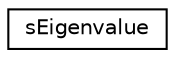 digraph G
{
  edge [fontname="Helvetica",fontsize="10",labelfontname="Helvetica",labelfontsize="10"];
  node [fontname="Helvetica",fontsize="10",shape=record];
  rankdir=LR;
  Node1 [label="sEigenvalue",height=0.2,width=0.4,color="black", fillcolor="white", style="filled",URL="$dd/d53/structsEigenvalue.html"];
}
